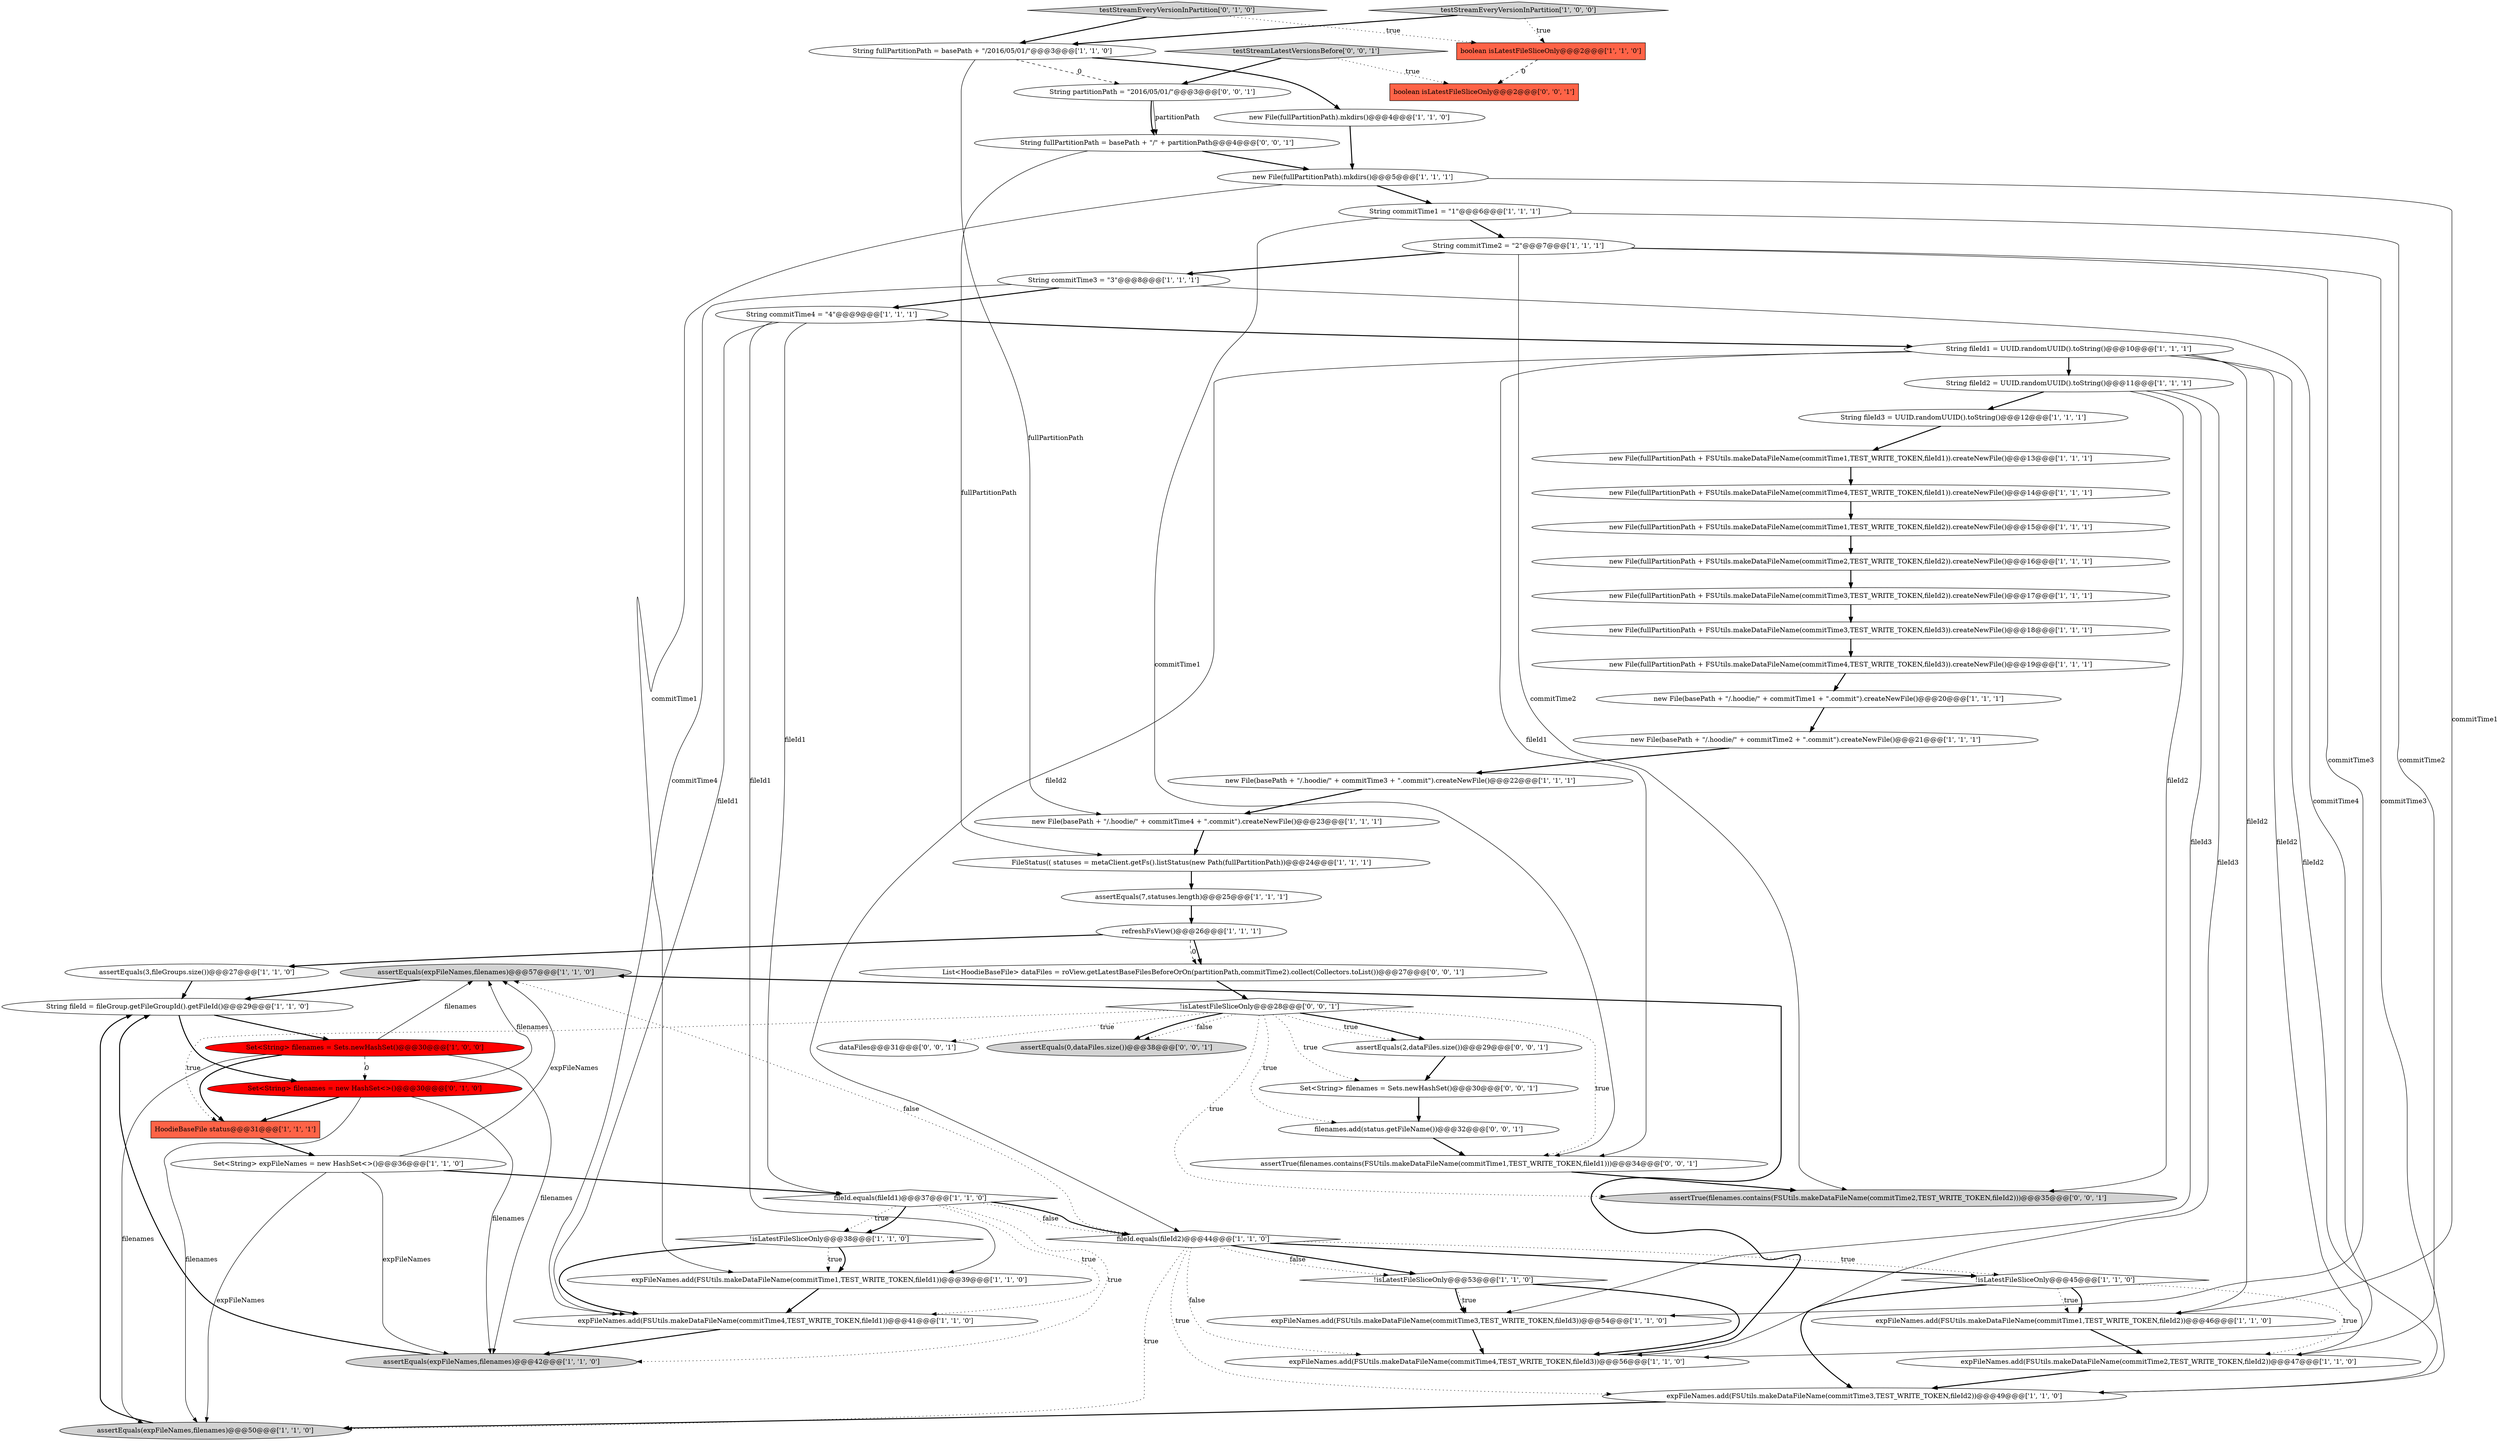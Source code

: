 digraph {
23 [style = filled, label = "assertEquals(expFileNames,filenames)@@@57@@@['1', '1', '0']", fillcolor = lightgray, shape = ellipse image = "AAA0AAABBB1BBB"];
55 [style = filled, label = "assertTrue(filenames.contains(FSUtils.makeDataFileName(commitTime1,TEST_WRITE_TOKEN,fileId1)))@@@34@@@['0', '0', '1']", fillcolor = white, shape = ellipse image = "AAA0AAABBB3BBB"];
47 [style = filled, label = "testStreamEveryVersionInPartition['0', '1', '0']", fillcolor = lightgray, shape = diamond image = "AAA0AAABBB2BBB"];
4 [style = filled, label = "new File(fullPartitionPath).mkdirs()@@@5@@@['1', '1', '1']", fillcolor = white, shape = ellipse image = "AAA0AAABBB1BBB"];
13 [style = filled, label = "!isLatestFileSliceOnly@@@38@@@['1', '1', '0']", fillcolor = white, shape = diamond image = "AAA0AAABBB1BBB"];
21 [style = filled, label = "HoodieBaseFile status@@@31@@@['1', '1', '1']", fillcolor = tomato, shape = box image = "AAA0AAABBB1BBB"];
48 [style = filled, label = "filenames.add(status.getFileName())@@@32@@@['0', '0', '1']", fillcolor = white, shape = ellipse image = "AAA0AAABBB3BBB"];
20 [style = filled, label = "new File(fullPartitionPath + FSUtils.makeDataFileName(commitTime3,TEST_WRITE_TOKEN,fileId3)).createNewFile()@@@18@@@['1', '1', '1']", fillcolor = white, shape = ellipse image = "AAA0AAABBB1BBB"];
1 [style = filled, label = "String fileId3 = UUID.randomUUID().toString()@@@12@@@['1', '1', '1']", fillcolor = white, shape = ellipse image = "AAA0AAABBB1BBB"];
30 [style = filled, label = "new File(fullPartitionPath + FSUtils.makeDataFileName(commitTime3,TEST_WRITE_TOKEN,fileId2)).createNewFile()@@@17@@@['1', '1', '1']", fillcolor = white, shape = ellipse image = "AAA0AAABBB1BBB"];
24 [style = filled, label = "fileId.equals(fileId2)@@@44@@@['1', '1', '0']", fillcolor = white, shape = diamond image = "AAA0AAABBB1BBB"];
25 [style = filled, label = "!isLatestFileSliceOnly@@@45@@@['1', '1', '0']", fillcolor = white, shape = diamond image = "AAA0AAABBB1BBB"];
37 [style = filled, label = "new File(basePath + \"/.hoodie/\" + commitTime2 + \".commit\").createNewFile()@@@21@@@['1', '1', '1']", fillcolor = white, shape = ellipse image = "AAA0AAABBB1BBB"];
58 [style = filled, label = "List<HoodieBaseFile> dataFiles = roView.getLatestBaseFilesBeforeOrOn(partitionPath,commitTime2).collect(Collectors.toList())@@@27@@@['0', '0', '1']", fillcolor = white, shape = ellipse image = "AAA0AAABBB3BBB"];
50 [style = filled, label = "dataFiles@@@31@@@['0', '0', '1']", fillcolor = white, shape = ellipse image = "AAA0AAABBB3BBB"];
59 [style = filled, label = "Set<String> filenames = Sets.newHashSet()@@@30@@@['0', '0', '1']", fillcolor = white, shape = ellipse image = "AAA0AAABBB3BBB"];
19 [style = filled, label = "new File(fullPartitionPath + FSUtils.makeDataFileName(commitTime2,TEST_WRITE_TOKEN,fileId2)).createNewFile()@@@16@@@['1', '1', '1']", fillcolor = white, shape = ellipse image = "AAA0AAABBB1BBB"];
10 [style = filled, label = "expFileNames.add(FSUtils.makeDataFileName(commitTime3,TEST_WRITE_TOKEN,fileId2))@@@49@@@['1', '1', '0']", fillcolor = white, shape = ellipse image = "AAA0AAABBB1BBB"];
52 [style = filled, label = "testStreamLatestVersionsBefore['0', '0', '1']", fillcolor = lightgray, shape = diamond image = "AAA0AAABBB3BBB"];
3 [style = filled, label = "testStreamEveryVersionInPartition['1', '0', '0']", fillcolor = lightgray, shape = diamond image = "AAA0AAABBB1BBB"];
11 [style = filled, label = "new File(fullPartitionPath + FSUtils.makeDataFileName(commitTime1,TEST_WRITE_TOKEN,fileId1)).createNewFile()@@@13@@@['1', '1', '1']", fillcolor = white, shape = ellipse image = "AAA0AAABBB1BBB"];
22 [style = filled, label = "expFileNames.add(FSUtils.makeDataFileName(commitTime4,TEST_WRITE_TOKEN,fileId1))@@@41@@@['1', '1', '0']", fillcolor = white, shape = ellipse image = "AAA0AAABBB1BBB"];
54 [style = filled, label = "assertEquals(0,dataFiles.size())@@@38@@@['0', '0', '1']", fillcolor = lightgray, shape = ellipse image = "AAA0AAABBB3BBB"];
46 [style = filled, label = "Set<String> filenames = new HashSet<>()@@@30@@@['0', '1', '0']", fillcolor = red, shape = ellipse image = "AAA1AAABBB2BBB"];
28 [style = filled, label = "assertEquals(3,fileGroups.size())@@@27@@@['1', '1', '0']", fillcolor = white, shape = ellipse image = "AAA0AAABBB1BBB"];
42 [style = filled, label = "assertEquals(expFileNames,filenames)@@@50@@@['1', '1', '0']", fillcolor = lightgray, shape = ellipse image = "AAA0AAABBB1BBB"];
8 [style = filled, label = "!isLatestFileSliceOnly@@@53@@@['1', '1', '0']", fillcolor = white, shape = diamond image = "AAA0AAABBB1BBB"];
0 [style = filled, label = "String fileId = fileGroup.getFileGroupId().getFileId()@@@29@@@['1', '1', '0']", fillcolor = white, shape = ellipse image = "AAA0AAABBB1BBB"];
44 [style = filled, label = "expFileNames.add(FSUtils.makeDataFileName(commitTime3,TEST_WRITE_TOKEN,fileId3))@@@54@@@['1', '1', '0']", fillcolor = white, shape = ellipse image = "AAA0AAABBB1BBB"];
43 [style = filled, label = "assertEquals(expFileNames,filenames)@@@42@@@['1', '1', '0']", fillcolor = lightgray, shape = ellipse image = "AAA0AAABBB1BBB"];
31 [style = filled, label = "expFileNames.add(FSUtils.makeDataFileName(commitTime4,TEST_WRITE_TOKEN,fileId3))@@@56@@@['1', '1', '0']", fillcolor = white, shape = ellipse image = "AAA0AAABBB1BBB"];
57 [style = filled, label = "String fullPartitionPath = basePath + \"/\" + partitionPath@@@4@@@['0', '0', '1']", fillcolor = white, shape = ellipse image = "AAA0AAABBB3BBB"];
5 [style = filled, label = "expFileNames.add(FSUtils.makeDataFileName(commitTime2,TEST_WRITE_TOKEN,fileId2))@@@47@@@['1', '1', '0']", fillcolor = white, shape = ellipse image = "AAA0AAABBB1BBB"];
27 [style = filled, label = "new File(fullPartitionPath + FSUtils.makeDataFileName(commitTime4,TEST_WRITE_TOKEN,fileId1)).createNewFile()@@@14@@@['1', '1', '1']", fillcolor = white, shape = ellipse image = "AAA0AAABBB1BBB"];
2 [style = filled, label = "refreshFsView()@@@26@@@['1', '1', '1']", fillcolor = white, shape = ellipse image = "AAA0AAABBB1BBB"];
32 [style = filled, label = "Set<String> expFileNames = new HashSet<>()@@@36@@@['1', '1', '0']", fillcolor = white, shape = ellipse image = "AAA0AAABBB1BBB"];
38 [style = filled, label = "Set<String> filenames = Sets.newHashSet()@@@30@@@['1', '0', '0']", fillcolor = red, shape = ellipse image = "AAA1AAABBB1BBB"];
39 [style = filled, label = "assertEquals(7,statuses.length)@@@25@@@['1', '1', '1']", fillcolor = white, shape = ellipse image = "AAA0AAABBB1BBB"];
41 [style = filled, label = "new File(basePath + \"/.hoodie/\" + commitTime1 + \".commit\").createNewFile()@@@20@@@['1', '1', '1']", fillcolor = white, shape = ellipse image = "AAA0AAABBB1BBB"];
26 [style = filled, label = "new File(basePath + \"/.hoodie/\" + commitTime3 + \".commit\").createNewFile()@@@22@@@['1', '1', '1']", fillcolor = white, shape = ellipse image = "AAA0AAABBB1BBB"];
33 [style = filled, label = "new File(fullPartitionPath + FSUtils.makeDataFileName(commitTime1,TEST_WRITE_TOKEN,fileId2)).createNewFile()@@@15@@@['1', '1', '1']", fillcolor = white, shape = ellipse image = "AAA0AAABBB1BBB"];
15 [style = filled, label = "String commitTime2 = \"2\"@@@7@@@['1', '1', '1']", fillcolor = white, shape = ellipse image = "AAA0AAABBB1BBB"];
45 [style = filled, label = "String commitTime4 = \"4\"@@@9@@@['1', '1', '1']", fillcolor = white, shape = ellipse image = "AAA0AAABBB1BBB"];
34 [style = filled, label = "String fileId2 = UUID.randomUUID().toString()@@@11@@@['1', '1', '1']", fillcolor = white, shape = ellipse image = "AAA0AAABBB1BBB"];
40 [style = filled, label = "boolean isLatestFileSliceOnly@@@2@@@['1', '1', '0']", fillcolor = tomato, shape = box image = "AAA0AAABBB1BBB"];
35 [style = filled, label = "String commitTime3 = \"3\"@@@8@@@['1', '1', '1']", fillcolor = white, shape = ellipse image = "AAA0AAABBB1BBB"];
60 [style = filled, label = "!isLatestFileSliceOnly@@@28@@@['0', '0', '1']", fillcolor = white, shape = diamond image = "AAA0AAABBB3BBB"];
16 [style = filled, label = "new File(fullPartitionPath + FSUtils.makeDataFileName(commitTime4,TEST_WRITE_TOKEN,fileId3)).createNewFile()@@@19@@@['1', '1', '1']", fillcolor = white, shape = ellipse image = "AAA0AAABBB1BBB"];
14 [style = filled, label = "expFileNames.add(FSUtils.makeDataFileName(commitTime1,TEST_WRITE_TOKEN,fileId1))@@@39@@@['1', '1', '0']", fillcolor = white, shape = ellipse image = "AAA0AAABBB1BBB"];
6 [style = filled, label = "expFileNames.add(FSUtils.makeDataFileName(commitTime1,TEST_WRITE_TOKEN,fileId2))@@@46@@@['1', '1', '0']", fillcolor = white, shape = ellipse image = "AAA0AAABBB1BBB"];
7 [style = filled, label = "String commitTime1 = \"1\"@@@6@@@['1', '1', '1']", fillcolor = white, shape = ellipse image = "AAA0AAABBB1BBB"];
36 [style = filled, label = "String fileId1 = UUID.randomUUID().toString()@@@10@@@['1', '1', '1']", fillcolor = white, shape = ellipse image = "AAA0AAABBB1BBB"];
29 [style = filled, label = "new File(fullPartitionPath).mkdirs()@@@4@@@['1', '1', '0']", fillcolor = white, shape = ellipse image = "AAA0AAABBB1BBB"];
49 [style = filled, label = "assertTrue(filenames.contains(FSUtils.makeDataFileName(commitTime2,TEST_WRITE_TOKEN,fileId2)))@@@35@@@['0', '0', '1']", fillcolor = lightgray, shape = ellipse image = "AAA0AAABBB3BBB"];
53 [style = filled, label = "boolean isLatestFileSliceOnly@@@2@@@['0', '0', '1']", fillcolor = tomato, shape = box image = "AAA0AAABBB3BBB"];
18 [style = filled, label = "fileId.equals(fileId1)@@@37@@@['1', '1', '0']", fillcolor = white, shape = diamond image = "AAA0AAABBB1BBB"];
56 [style = filled, label = "assertEquals(2,dataFiles.size())@@@29@@@['0', '0', '1']", fillcolor = white, shape = ellipse image = "AAA0AAABBB3BBB"];
9 [style = filled, label = "String fullPartitionPath = basePath + \"/2016/05/01/\"@@@3@@@['1', '1', '0']", fillcolor = white, shape = ellipse image = "AAA0AAABBB1BBB"];
17 [style = filled, label = "FileStatus(( statuses = metaClient.getFs().listStatus(new Path(fullPartitionPath))@@@24@@@['1', '1', '1']", fillcolor = white, shape = ellipse image = "AAA0AAABBB1BBB"];
12 [style = filled, label = "new File(basePath + \"/.hoodie/\" + commitTime4 + \".commit\").createNewFile()@@@23@@@['1', '1', '1']", fillcolor = white, shape = ellipse image = "AAA0AAABBB1BBB"];
51 [style = filled, label = "String partitionPath = \"2016/05/01/\"@@@3@@@['0', '0', '1']", fillcolor = white, shape = ellipse image = "AAA0AAABBB3BBB"];
47->9 [style = bold, label=""];
4->6 [style = solid, label="commitTime1"];
36->10 [style = solid, label="fileId2"];
57->17 [style = solid, label="fullPartitionPath"];
60->48 [style = dotted, label="true"];
24->25 [style = dotted, label="true"];
0->46 [style = bold, label=""];
35->31 [style = solid, label="commitTime4"];
30->20 [style = bold, label=""];
18->24 [style = dotted, label="false"];
55->49 [style = bold, label=""];
60->54 [style = dotted, label="false"];
58->60 [style = bold, label=""];
60->50 [style = dotted, label="true"];
25->6 [style = bold, label=""];
8->44 [style = bold, label=""];
3->40 [style = dotted, label="true"];
15->44 [style = solid, label="commitTime3"];
60->59 [style = dotted, label="true"];
16->41 [style = bold, label=""];
36->24 [style = solid, label="fileId2"];
28->0 [style = bold, label=""];
26->12 [style = bold, label=""];
46->21 [style = bold, label=""];
15->49 [style = solid, label="commitTime2"];
20->16 [style = bold, label=""];
24->42 [style = dotted, label="true"];
38->42 [style = solid, label="filenames"];
45->22 [style = solid, label="fileId1"];
35->45 [style = bold, label=""];
43->0 [style = bold, label=""];
25->10 [style = bold, label=""];
27->33 [style = bold, label=""];
13->22 [style = bold, label=""];
32->18 [style = bold, label=""];
9->29 [style = bold, label=""];
2->28 [style = bold, label=""];
13->14 [style = bold, label=""];
32->23 [style = solid, label="expFileNames"];
18->13 [style = dotted, label="true"];
5->10 [style = bold, label=""];
9->12 [style = solid, label="fullPartitionPath"];
37->26 [style = bold, label=""];
22->43 [style = bold, label=""];
41->37 [style = bold, label=""];
14->22 [style = bold, label=""];
38->23 [style = solid, label="filenames"];
51->57 [style = solid, label="partitionPath"];
24->31 [style = dotted, label="false"];
36->5 [style = solid, label="fileId2"];
32->42 [style = solid, label="expFileNames"];
15->35 [style = bold, label=""];
0->38 [style = bold, label=""];
1->11 [style = bold, label=""];
36->55 [style = solid, label="fileId1"];
40->53 [style = dashed, label="0"];
25->5 [style = dotted, label="true"];
17->39 [style = bold, label=""];
48->55 [style = bold, label=""];
7->55 [style = solid, label="commitTime1"];
25->6 [style = dotted, label="true"];
24->8 [style = bold, label=""];
52->51 [style = bold, label=""];
36->6 [style = solid, label="fileId2"];
59->48 [style = bold, label=""];
24->8 [style = dotted, label="false"];
60->56 [style = bold, label=""];
34->44 [style = solid, label="fileId3"];
60->54 [style = bold, label=""];
18->43 [style = dotted, label="true"];
18->24 [style = bold, label=""];
34->49 [style = solid, label="fileId2"];
60->56 [style = dotted, label="true"];
8->31 [style = bold, label=""];
45->14 [style = solid, label="fileId1"];
2->58 [style = dashed, label="0"];
12->17 [style = bold, label=""];
45->36 [style = bold, label=""];
23->0 [style = bold, label=""];
52->53 [style = dotted, label="true"];
4->7 [style = bold, label=""];
42->0 [style = bold, label=""];
3->9 [style = bold, label=""];
9->51 [style = dashed, label="0"];
6->5 [style = bold, label=""];
15->10 [style = solid, label="commitTime3"];
24->25 [style = bold, label=""];
46->42 [style = solid, label="filenames"];
39->2 [style = bold, label=""];
38->43 [style = solid, label="filenames"];
7->15 [style = bold, label=""];
51->57 [style = bold, label=""];
33->19 [style = bold, label=""];
24->23 [style = dotted, label="false"];
13->14 [style = dotted, label="true"];
56->59 [style = bold, label=""];
44->31 [style = bold, label=""];
36->34 [style = bold, label=""];
57->4 [style = bold, label=""];
18->22 [style = dotted, label="true"];
35->22 [style = solid, label="commitTime4"];
34->31 [style = solid, label="fileId3"];
45->18 [style = solid, label="fileId1"];
29->4 [style = bold, label=""];
31->23 [style = bold, label=""];
32->43 [style = solid, label="expFileNames"];
34->1 [style = bold, label=""];
60->21 [style = dotted, label="true"];
38->46 [style = dashed, label="0"];
8->44 [style = dotted, label="true"];
2->58 [style = bold, label=""];
4->14 [style = solid, label="commitTime1"];
24->10 [style = dotted, label="true"];
60->49 [style = dotted, label="true"];
60->55 [style = dotted, label="true"];
10->42 [style = bold, label=""];
7->5 [style = solid, label="commitTime2"];
21->32 [style = bold, label=""];
47->40 [style = dotted, label="true"];
46->43 [style = solid, label="filenames"];
18->13 [style = bold, label=""];
38->21 [style = bold, label=""];
46->23 [style = solid, label="filenames"];
11->27 [style = bold, label=""];
19->30 [style = bold, label=""];
}
